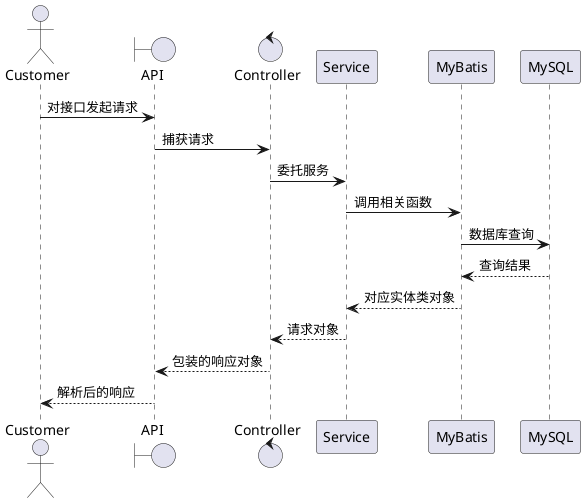 skinparam classFontSize 10.5
@startuml

actor Customer
boundary API
control Controller

Customer -> API : 对接口发起请求
API -> Controller : 捕获请求
Controller -> Service : 委托服务
Service -> MyBatis : 调用相关函数
MyBatis -> MySQL : 数据库查询
MySQL --> MyBatis : 查询结果
MyBatis --> Service : 对应实体类对象
Service --> Controller : 请求对象
Controller --> API : 包装的响应对象
API --> Customer : 解析后的响应

database MySQL

@enduml